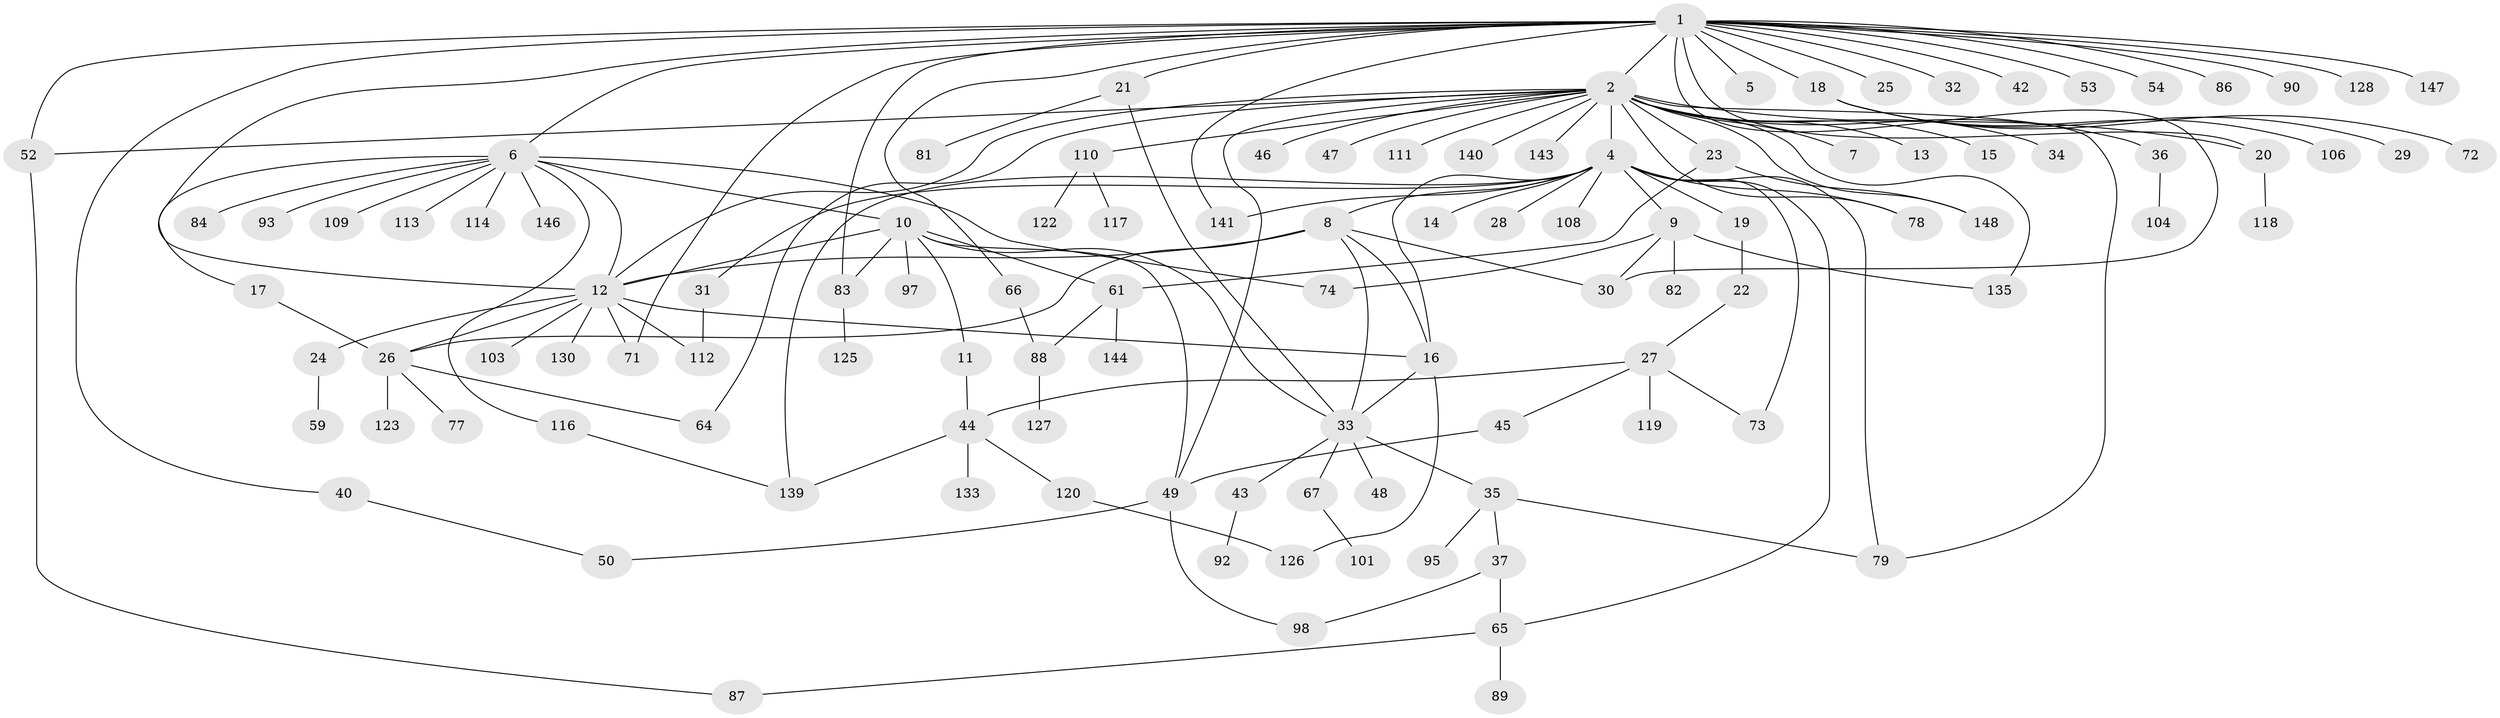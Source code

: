 // Generated by graph-tools (version 1.1) at 2025/23/03/03/25 07:23:54]
// undirected, 109 vertices, 147 edges
graph export_dot {
graph [start="1"]
  node [color=gray90,style=filled];
  1 [super="+3"];
  2 [super="+105"];
  4 [super="+80"];
  5 [super="+55"];
  6 [super="+41"];
  7;
  8 [super="+137"];
  9 [super="+102"];
  10 [super="+76"];
  11;
  12 [super="+39"];
  13;
  14;
  15;
  16 [super="+56"];
  17;
  18 [super="+134"];
  19;
  20;
  21 [super="+136"];
  22;
  23;
  24 [super="+60"];
  25;
  26 [super="+58"];
  27 [super="+38"];
  28;
  29 [super="+115"];
  30 [super="+75"];
  31 [super="+68"];
  32;
  33 [super="+91"];
  34;
  35;
  36 [super="+57"];
  37 [super="+69"];
  40;
  42;
  43 [super="+70"];
  44 [super="+85"];
  45 [super="+121"];
  46;
  47;
  48;
  49 [super="+138"];
  50 [super="+51"];
  52 [super="+62"];
  53 [super="+63"];
  54;
  59;
  61 [super="+145"];
  64;
  65 [super="+99"];
  66;
  67 [super="+100"];
  71;
  72;
  73;
  74;
  77;
  78;
  79 [super="+107"];
  81;
  82;
  83 [super="+129"];
  84;
  86;
  87;
  88 [super="+94"];
  89;
  90;
  92 [super="+96"];
  93;
  95;
  97;
  98;
  101;
  103;
  104 [super="+131"];
  106 [super="+132"];
  108;
  109;
  110;
  111;
  112;
  113;
  114;
  116;
  117;
  118 [super="+124"];
  119;
  120;
  122 [super="+142"];
  123;
  125;
  126;
  127;
  128;
  130;
  133;
  135;
  139;
  140;
  141;
  143;
  144;
  146;
  147;
  148;
  1 -- 2 [weight=2];
  1 -- 12;
  1 -- 18;
  1 -- 21;
  1 -- 52;
  1 -- 53;
  1 -- 54;
  1 -- 71;
  1 -- 86;
  1 -- 90;
  1 -- 32;
  1 -- 128;
  1 -- 66;
  1 -- 5;
  1 -- 6;
  1 -- 40;
  1 -- 42;
  1 -- 141;
  1 -- 147;
  1 -- 20;
  1 -- 25;
  1 -- 30;
  1 -- 83;
  2 -- 4;
  2 -- 7;
  2 -- 12;
  2 -- 13;
  2 -- 15;
  2 -- 20;
  2 -- 23;
  2 -- 34;
  2 -- 36;
  2 -- 46;
  2 -- 47;
  2 -- 49;
  2 -- 52;
  2 -- 64;
  2 -- 78;
  2 -- 110;
  2 -- 111;
  2 -- 135;
  2 -- 140;
  2 -- 143;
  2 -- 148;
  2 -- 79;
  4 -- 8;
  4 -- 9;
  4 -- 14;
  4 -- 19;
  4 -- 28;
  4 -- 31;
  4 -- 65;
  4 -- 73;
  4 -- 78;
  4 -- 79;
  4 -- 108;
  4 -- 139;
  4 -- 141;
  4 -- 16;
  6 -- 10;
  6 -- 12;
  6 -- 17;
  6 -- 74;
  6 -- 84;
  6 -- 93;
  6 -- 109;
  6 -- 113;
  6 -- 114;
  6 -- 116;
  6 -- 146;
  8 -- 12;
  8 -- 16;
  8 -- 30;
  8 -- 33;
  8 -- 26;
  9 -- 74;
  9 -- 82;
  9 -- 30;
  9 -- 135;
  10 -- 11;
  10 -- 12;
  10 -- 33;
  10 -- 49;
  10 -- 61;
  10 -- 83;
  10 -- 97;
  11 -- 44;
  12 -- 16;
  12 -- 24;
  12 -- 26;
  12 -- 71;
  12 -- 112;
  12 -- 130;
  12 -- 103;
  16 -- 33;
  16 -- 126;
  17 -- 26;
  18 -- 29;
  18 -- 72;
  18 -- 106;
  19 -- 22;
  20 -- 118;
  21 -- 81;
  21 -- 33;
  22 -- 27;
  23 -- 61;
  23 -- 148;
  24 -- 59;
  26 -- 64;
  26 -- 77;
  26 -- 123;
  27 -- 44;
  27 -- 119;
  27 -- 73;
  27 -- 45;
  31 -- 112;
  33 -- 35;
  33 -- 43;
  33 -- 48;
  33 -- 67;
  35 -- 37;
  35 -- 79;
  35 -- 95;
  36 -- 104;
  37 -- 65;
  37 -- 98;
  40 -- 50;
  43 -- 92;
  44 -- 120;
  44 -- 133;
  44 -- 139;
  45 -- 49;
  49 -- 50;
  49 -- 98;
  52 -- 87;
  61 -- 144;
  61 -- 88;
  65 -- 89;
  65 -- 87;
  66 -- 88;
  67 -- 101;
  83 -- 125;
  88 -- 127;
  110 -- 117;
  110 -- 122;
  116 -- 139;
  120 -- 126;
}
